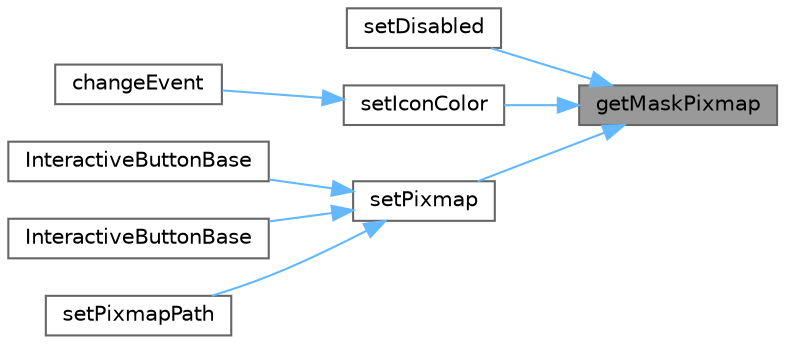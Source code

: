 digraph "getMaskPixmap"
{
 // LATEX_PDF_SIZE
  bgcolor="transparent";
  edge [fontname=Helvetica,fontsize=10,labelfontname=Helvetica,labelfontsize=10];
  node [fontname=Helvetica,fontsize=10,shape=box,height=0.2,width=0.4];
  rankdir="RL";
  Node1 [id="Node000001",label="getMaskPixmap",height=0.2,width=0.4,color="gray40", fillcolor="grey60", style="filled", fontcolor="black",tooltip="获取遮罩图标"];
  Node1 -> Node2 [id="edge1_Node000001_Node000002",dir="back",color="steelblue1",style="solid",tooltip=" "];
  Node2 [id="Node000002",label="setDisabled",height=0.2,width=0.4,color="grey40", fillcolor="white", style="filled",URL="$class_interactive_button_base.html#a50da0ffe5c17dd11d72dec51ba677c6d",tooltip="设置禁用状态"];
  Node1 -> Node3 [id="edge2_Node000001_Node000003",dir="back",color="steelblue1",style="solid",tooltip=" "];
  Node3 [id="Node000003",label="setIconColor",height=0.2,width=0.4,color="grey40", fillcolor="white", style="filled",URL="$class_interactive_button_base.html#a19e2cb61c8f819e5b1175c7452585ae4",tooltip="设置图标颜色"];
  Node3 -> Node4 [id="edge3_Node000003_Node000004",dir="back",color="steelblue1",style="solid",tooltip=" "];
  Node4 [id="Node000004",label="changeEvent",height=0.2,width=0.4,color="grey40", fillcolor="white", style="filled",URL="$class_interactive_button_base.html#a03e9b9bec36951b2589d45d4821977d4",tooltip="状态变更事件"];
  Node1 -> Node5 [id="edge4_Node000001_Node000005",dir="back",color="steelblue1",style="solid",tooltip=" "];
  Node5 [id="Node000005",label="setPixmap",height=0.2,width=0.4,color="grey40", fillcolor="white", style="filled",URL="$class_interactive_button_base.html#a3cfab3c3e3e5582817e92c37e03c9a88",tooltip="设置可变色图标"];
  Node5 -> Node6 [id="edge5_Node000005_Node000006",dir="back",color="steelblue1",style="solid",tooltip=" "];
  Node6 [id="Node000006",label="InteractiveButtonBase",height=0.2,width=0.4,color="grey40", fillcolor="white", style="filled",URL="$class_interactive_button_base.html#aebc09373f6bcfee2be33094d1a68854a",tooltip="构造函数，初始化带可变色图标和文本的交互式按钮"];
  Node5 -> Node7 [id="edge6_Node000005_Node000007",dir="back",color="steelblue1",style="solid",tooltip=" "];
  Node7 [id="Node000007",label="InteractiveButtonBase",height=0.2,width=0.4,color="grey40", fillcolor="white", style="filled",URL="$class_interactive_button_base.html#ad2b0083f25bd59c8745b54a2f7751459",tooltip="构造函数，初始化带可变色图标的交互式按钮"];
  Node5 -> Node8 [id="edge7_Node000005_Node000008",dir="back",color="steelblue1",style="solid",tooltip=" "];
  Node8 [id="Node000008",label="setPixmapPath",height=0.2,width=0.4,color="grey40", fillcolor="white", style="filled",URL="$class_interactive_button_base.html#ad9ebfebb6fb656d92281c98337876688",tooltip="设置可变色图标路径"];
}
